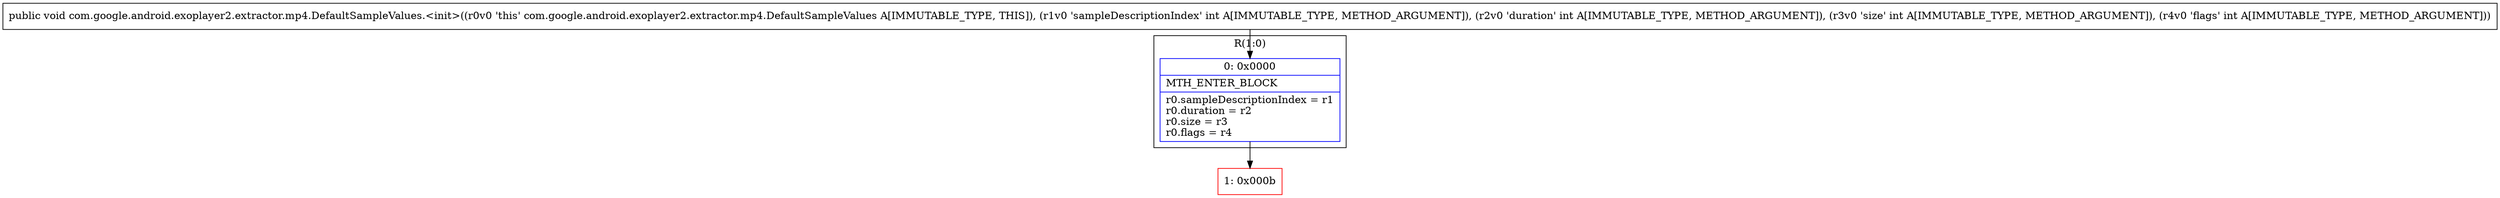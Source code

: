 digraph "CFG forcom.google.android.exoplayer2.extractor.mp4.DefaultSampleValues.\<init\>(IIII)V" {
subgraph cluster_Region_1942952841 {
label = "R(1:0)";
node [shape=record,color=blue];
Node_0 [shape=record,label="{0\:\ 0x0000|MTH_ENTER_BLOCK\l|r0.sampleDescriptionIndex = r1\lr0.duration = r2\lr0.size = r3\lr0.flags = r4\l}"];
}
Node_1 [shape=record,color=red,label="{1\:\ 0x000b}"];
MethodNode[shape=record,label="{public void com.google.android.exoplayer2.extractor.mp4.DefaultSampleValues.\<init\>((r0v0 'this' com.google.android.exoplayer2.extractor.mp4.DefaultSampleValues A[IMMUTABLE_TYPE, THIS]), (r1v0 'sampleDescriptionIndex' int A[IMMUTABLE_TYPE, METHOD_ARGUMENT]), (r2v0 'duration' int A[IMMUTABLE_TYPE, METHOD_ARGUMENT]), (r3v0 'size' int A[IMMUTABLE_TYPE, METHOD_ARGUMENT]), (r4v0 'flags' int A[IMMUTABLE_TYPE, METHOD_ARGUMENT])) }"];
MethodNode -> Node_0;
Node_0 -> Node_1;
}

